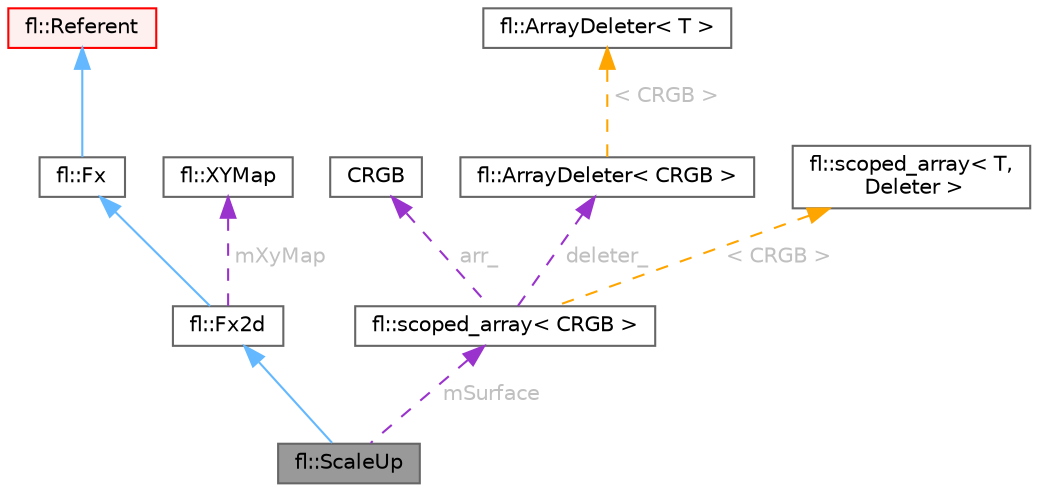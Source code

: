 digraph "fl::ScaleUp"
{
 // LATEX_PDF_SIZE
  bgcolor="transparent";
  edge [fontname=Helvetica,fontsize=10,labelfontname=Helvetica,labelfontsize=10];
  node [fontname=Helvetica,fontsize=10,shape=box,height=0.2,width=0.4];
  Node1 [id="Node000001",label="fl::ScaleUp",height=0.2,width=0.4,color="gray40", fillcolor="grey60", style="filled", fontcolor="black",tooltip=" "];
  Node2 -> Node1 [id="edge1_Node000001_Node000002",dir="back",color="steelblue1",style="solid",tooltip=" "];
  Node2 [id="Node000002",label="fl::Fx2d",height=0.2,width=0.4,color="gray40", fillcolor="white", style="filled",URL="$d7/d3e/classfl_1_1_fx2d.html",tooltip=" "];
  Node3 -> Node2 [id="edge2_Node000002_Node000003",dir="back",color="steelblue1",style="solid",tooltip=" "];
  Node3 [id="Node000003",label="fl::Fx",height=0.2,width=0.4,color="gray40", fillcolor="white", style="filled",URL="$da/d5d/classfl_1_1_fx.html",tooltip=" "];
  Node4 -> Node3 [id="edge3_Node000003_Node000004",dir="back",color="steelblue1",style="solid",tooltip=" "];
  Node4 [id="Node000004",label="fl::Referent",height=0.2,width=0.4,color="red", fillcolor="#FFF0F0", style="filled",URL="$d6/d16/classfl_1_1_referent.html",tooltip=" "];
  Node11 -> Node2 [id="edge4_Node000002_Node000011",dir="back",color="darkorchid3",style="dashed",tooltip=" ",label=" mXyMap",fontcolor="grey" ];
  Node11 [id="Node000011",label="fl::XYMap",height=0.2,width=0.4,color="gray40", fillcolor="white", style="filled",URL="$d0/dce/classfl_1_1_x_y_map.html",tooltip=" "];
  Node12 -> Node1 [id="edge5_Node000001_Node000012",dir="back",color="darkorchid3",style="dashed",tooltip=" ",label=" mSurface",fontcolor="grey" ];
  Node12 [id="Node000012",label="fl::scoped_array\< CRGB \>",height=0.2,width=0.4,color="gray40", fillcolor="white", style="filled",URL="$d3/d92/classfl_1_1scoped__array.html",tooltip=" "];
  Node13 -> Node12 [id="edge6_Node000012_Node000013",dir="back",color="darkorchid3",style="dashed",tooltip=" ",label=" arr_",fontcolor="grey" ];
  Node13 [id="Node000013",label="CRGB",height=0.2,width=0.4,color="gray40", fillcolor="white", style="filled",URL="$d7/d82/struct_c_r_g_b.html",tooltip="Representation of an RGB pixel (Red, Green, Blue)"];
  Node14 -> Node12 [id="edge7_Node000012_Node000014",dir="back",color="darkorchid3",style="dashed",tooltip=" ",label=" deleter_",fontcolor="grey" ];
  Node14 [id="Node000014",label="fl::ArrayDeleter\< CRGB \>",height=0.2,width=0.4,color="gray40", fillcolor="white", style="filled",URL="$df/db6/structfl_1_1_array_deleter.html",tooltip=" "];
  Node15 -> Node14 [id="edge8_Node000014_Node000015",dir="back",color="orange",style="dashed",tooltip=" ",label=" \< CRGB \>",fontcolor="grey" ];
  Node15 [id="Node000015",label="fl::ArrayDeleter\< T \>",height=0.2,width=0.4,color="gray40", fillcolor="white", style="filled",URL="$df/db6/structfl_1_1_array_deleter.html",tooltip=" "];
  Node16 -> Node12 [id="edge9_Node000012_Node000016",dir="back",color="orange",style="dashed",tooltip=" ",label=" \< CRGB \>",fontcolor="grey" ];
  Node16 [id="Node000016",label="fl::scoped_array\< T,\l Deleter \>",height=0.2,width=0.4,color="gray40", fillcolor="white", style="filled",URL="$d3/d92/classfl_1_1scoped__array.html",tooltip=" "];
}
